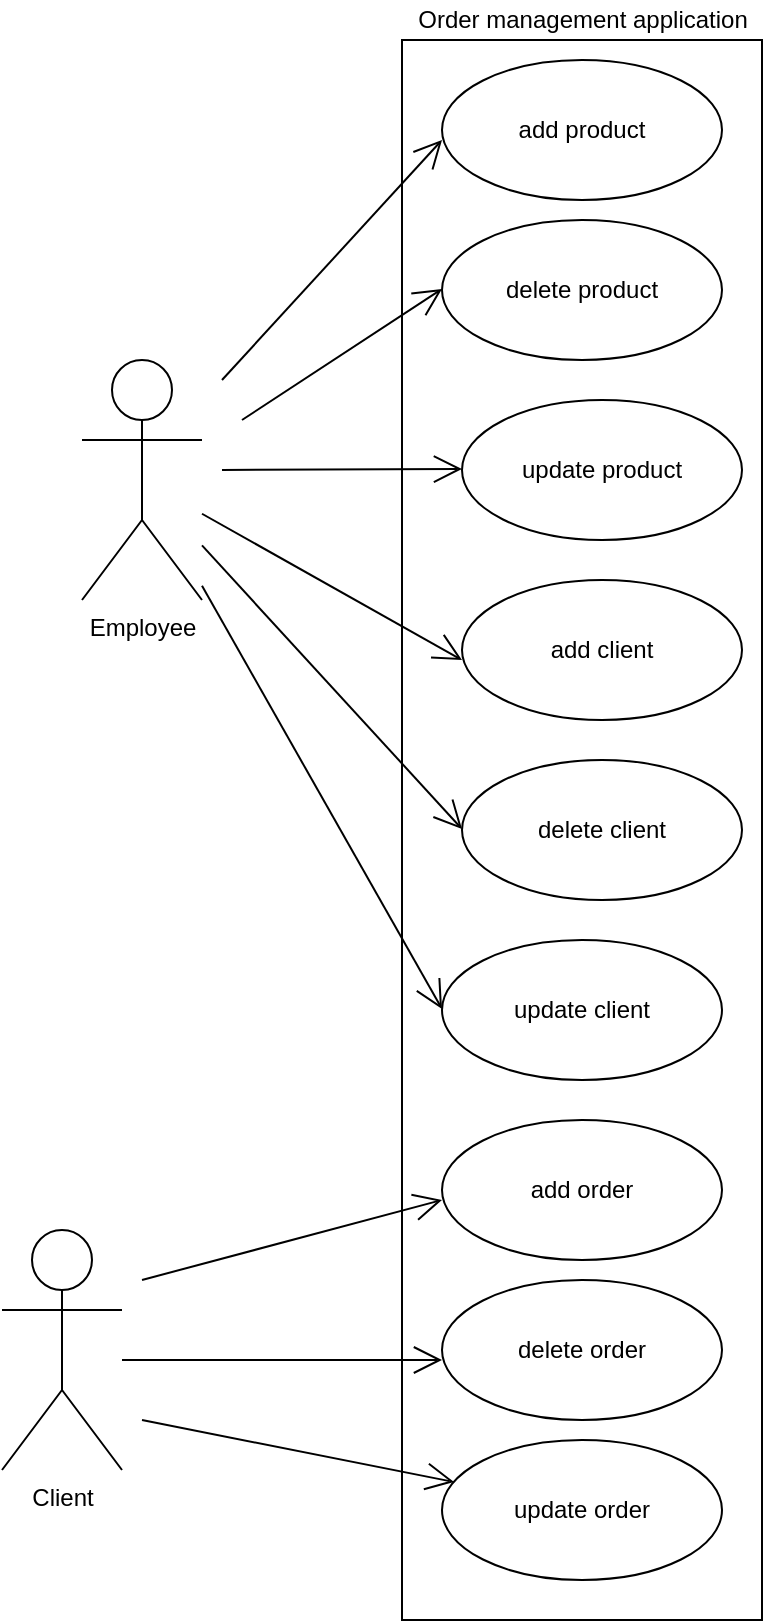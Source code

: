 <mxfile version="18.0.0" type="gitlab">
  <diagram id="b7h6Xm-x4111Ii_FDrFo" name="Page-1">
    <mxGraphModel dx="1422" dy="794" grid="1" gridSize="10" guides="1" tooltips="1" connect="1" arrows="1" fold="1" page="1" pageScale="1" pageWidth="850" pageHeight="1100" math="0" shadow="0">
      <root>
        <mxCell id="0" />
        <mxCell id="1" parent="0" />
        <mxCell id="qLTIPz8AFjsbVXSvVEzH-1" value="Employee" style="shape=umlActor;verticalLabelPosition=bottom;verticalAlign=top;html=1;outlineConnect=0;" vertex="1" parent="1">
          <mxGeometry x="210" y="250" width="60" height="120" as="geometry" />
        </mxCell>
        <mxCell id="qLTIPz8AFjsbVXSvVEzH-4" value="" style="html=1;" vertex="1" parent="1">
          <mxGeometry x="370" y="90" width="180" height="790" as="geometry" />
        </mxCell>
        <mxCell id="qLTIPz8AFjsbVXSvVEzH-5" value="add product" style="ellipse;whiteSpace=wrap;html=1;" vertex="1" parent="1">
          <mxGeometry x="390" y="100" width="140" height="70" as="geometry" />
        </mxCell>
        <mxCell id="qLTIPz8AFjsbVXSvVEzH-6" value="delete client" style="ellipse;whiteSpace=wrap;html=1;" vertex="1" parent="1">
          <mxGeometry x="400" y="450" width="140" height="70" as="geometry" />
        </mxCell>
        <mxCell id="qLTIPz8AFjsbVXSvVEzH-7" value="update client" style="ellipse;whiteSpace=wrap;html=1;" vertex="1" parent="1">
          <mxGeometry x="390" y="540" width="140" height="70" as="geometry" />
        </mxCell>
        <mxCell id="qLTIPz8AFjsbVXSvVEzH-8" value="add order" style="ellipse;whiteSpace=wrap;html=1;" vertex="1" parent="1">
          <mxGeometry x="390" y="630" width="140" height="70" as="geometry" />
        </mxCell>
        <mxCell id="qLTIPz8AFjsbVXSvVEzH-9" value="update product" style="ellipse;whiteSpace=wrap;html=1;" vertex="1" parent="1">
          <mxGeometry x="400" y="270" width="140" height="70" as="geometry" />
        </mxCell>
        <mxCell id="qLTIPz8AFjsbVXSvVEzH-10" value="delete product" style="ellipse;whiteSpace=wrap;html=1;" vertex="1" parent="1">
          <mxGeometry x="390" y="180" width="140" height="70" as="geometry" />
        </mxCell>
        <mxCell id="qLTIPz8AFjsbVXSvVEzH-11" value="add client" style="ellipse;whiteSpace=wrap;html=1;" vertex="1" parent="1">
          <mxGeometry x="400" y="360" width="140" height="70" as="geometry" />
        </mxCell>
        <mxCell id="qLTIPz8AFjsbVXSvVEzH-13" value="update order" style="ellipse;whiteSpace=wrap;html=1;" vertex="1" parent="1">
          <mxGeometry x="390" y="790" width="140" height="70" as="geometry" />
        </mxCell>
        <mxCell id="qLTIPz8AFjsbVXSvVEzH-14" value="delete order" style="ellipse;whiteSpace=wrap;html=1;" vertex="1" parent="1">
          <mxGeometry x="390" y="710" width="140" height="70" as="geometry" />
        </mxCell>
        <mxCell id="qLTIPz8AFjsbVXSvVEzH-17" value="Client" style="shape=umlActor;verticalLabelPosition=bottom;verticalAlign=top;html=1;" vertex="1" parent="1">
          <mxGeometry x="170" y="685" width="60" height="120" as="geometry" />
        </mxCell>
        <mxCell id="qLTIPz8AFjsbVXSvVEzH-19" value="" style="endArrow=open;endFill=1;endSize=12;html=1;rounded=0;" edge="1" parent="1">
          <mxGeometry width="160" relative="1" as="geometry">
            <mxPoint x="230" y="750" as="sourcePoint" />
            <mxPoint x="390" y="750" as="targetPoint" />
          </mxGeometry>
        </mxCell>
        <mxCell id="qLTIPz8AFjsbVXSvVEzH-20" value="" style="endArrow=open;endFill=1;endSize=12;html=1;rounded=0;entryX=0.043;entryY=0.3;entryDx=0;entryDy=0;entryPerimeter=0;" edge="1" parent="1" target="qLTIPz8AFjsbVXSvVEzH-13">
          <mxGeometry width="160" relative="1" as="geometry">
            <mxPoint x="240" y="780" as="sourcePoint" />
            <mxPoint x="400" y="805" as="targetPoint" />
          </mxGeometry>
        </mxCell>
        <mxCell id="qLTIPz8AFjsbVXSvVEzH-21" value="" style="endArrow=open;endFill=1;endSize=12;html=1;rounded=0;" edge="1" parent="1">
          <mxGeometry width="160" relative="1" as="geometry">
            <mxPoint x="240" y="710" as="sourcePoint" />
            <mxPoint x="390" y="670" as="targetPoint" />
          </mxGeometry>
        </mxCell>
        <mxCell id="qLTIPz8AFjsbVXSvVEzH-23" value="" style="endArrow=open;endFill=1;endSize=12;html=1;rounded=0;" edge="1" parent="1" source="qLTIPz8AFjsbVXSvVEzH-1">
          <mxGeometry width="160" relative="1" as="geometry">
            <mxPoint x="240" y="484.5" as="sourcePoint" />
            <mxPoint x="400" y="484.5" as="targetPoint" />
          </mxGeometry>
        </mxCell>
        <mxCell id="qLTIPz8AFjsbVXSvVEzH-24" value="" style="endArrow=open;endFill=1;endSize=12;html=1;rounded=0;" edge="1" parent="1" source="qLTIPz8AFjsbVXSvVEzH-1">
          <mxGeometry width="160" relative="1" as="geometry">
            <mxPoint x="240" y="400" as="sourcePoint" />
            <mxPoint x="400" y="400" as="targetPoint" />
          </mxGeometry>
        </mxCell>
        <mxCell id="qLTIPz8AFjsbVXSvVEzH-25" value="" style="endArrow=open;endFill=1;endSize=12;html=1;rounded=0;" edge="1" parent="1">
          <mxGeometry width="160" relative="1" as="geometry">
            <mxPoint x="280" y="260" as="sourcePoint" />
            <mxPoint x="390" y="140" as="targetPoint" />
          </mxGeometry>
        </mxCell>
        <mxCell id="qLTIPz8AFjsbVXSvVEzH-26" value="" style="endArrow=open;endFill=1;endSize=12;html=1;rounded=0;" edge="1" parent="1">
          <mxGeometry width="160" relative="1" as="geometry">
            <mxPoint x="290" y="280" as="sourcePoint" />
            <mxPoint x="390" y="214.5" as="targetPoint" />
          </mxGeometry>
        </mxCell>
        <mxCell id="qLTIPz8AFjsbVXSvVEzH-27" value="" style="endArrow=open;endFill=1;endSize=12;html=1;rounded=0;" edge="1" parent="1">
          <mxGeometry width="160" relative="1" as="geometry">
            <mxPoint x="280" y="305" as="sourcePoint" />
            <mxPoint x="400" y="304.5" as="targetPoint" />
          </mxGeometry>
        </mxCell>
        <mxCell id="qLTIPz8AFjsbVXSvVEzH-28" value="" style="endArrow=open;endFill=1;endSize=12;html=1;rounded=0;" edge="1" parent="1" source="qLTIPz8AFjsbVXSvVEzH-1">
          <mxGeometry width="160" relative="1" as="geometry">
            <mxPoint x="230" y="574.5" as="sourcePoint" />
            <mxPoint x="390" y="574.5" as="targetPoint" />
          </mxGeometry>
        </mxCell>
        <mxCell id="qLTIPz8AFjsbVXSvVEzH-29" value="Order management application" style="text;html=1;align=center;verticalAlign=middle;resizable=0;points=[];autosize=1;strokeColor=none;fillColor=none;" vertex="1" parent="1">
          <mxGeometry x="370" y="70" width="180" height="20" as="geometry" />
        </mxCell>
      </root>
    </mxGraphModel>
  </diagram>
</mxfile>

